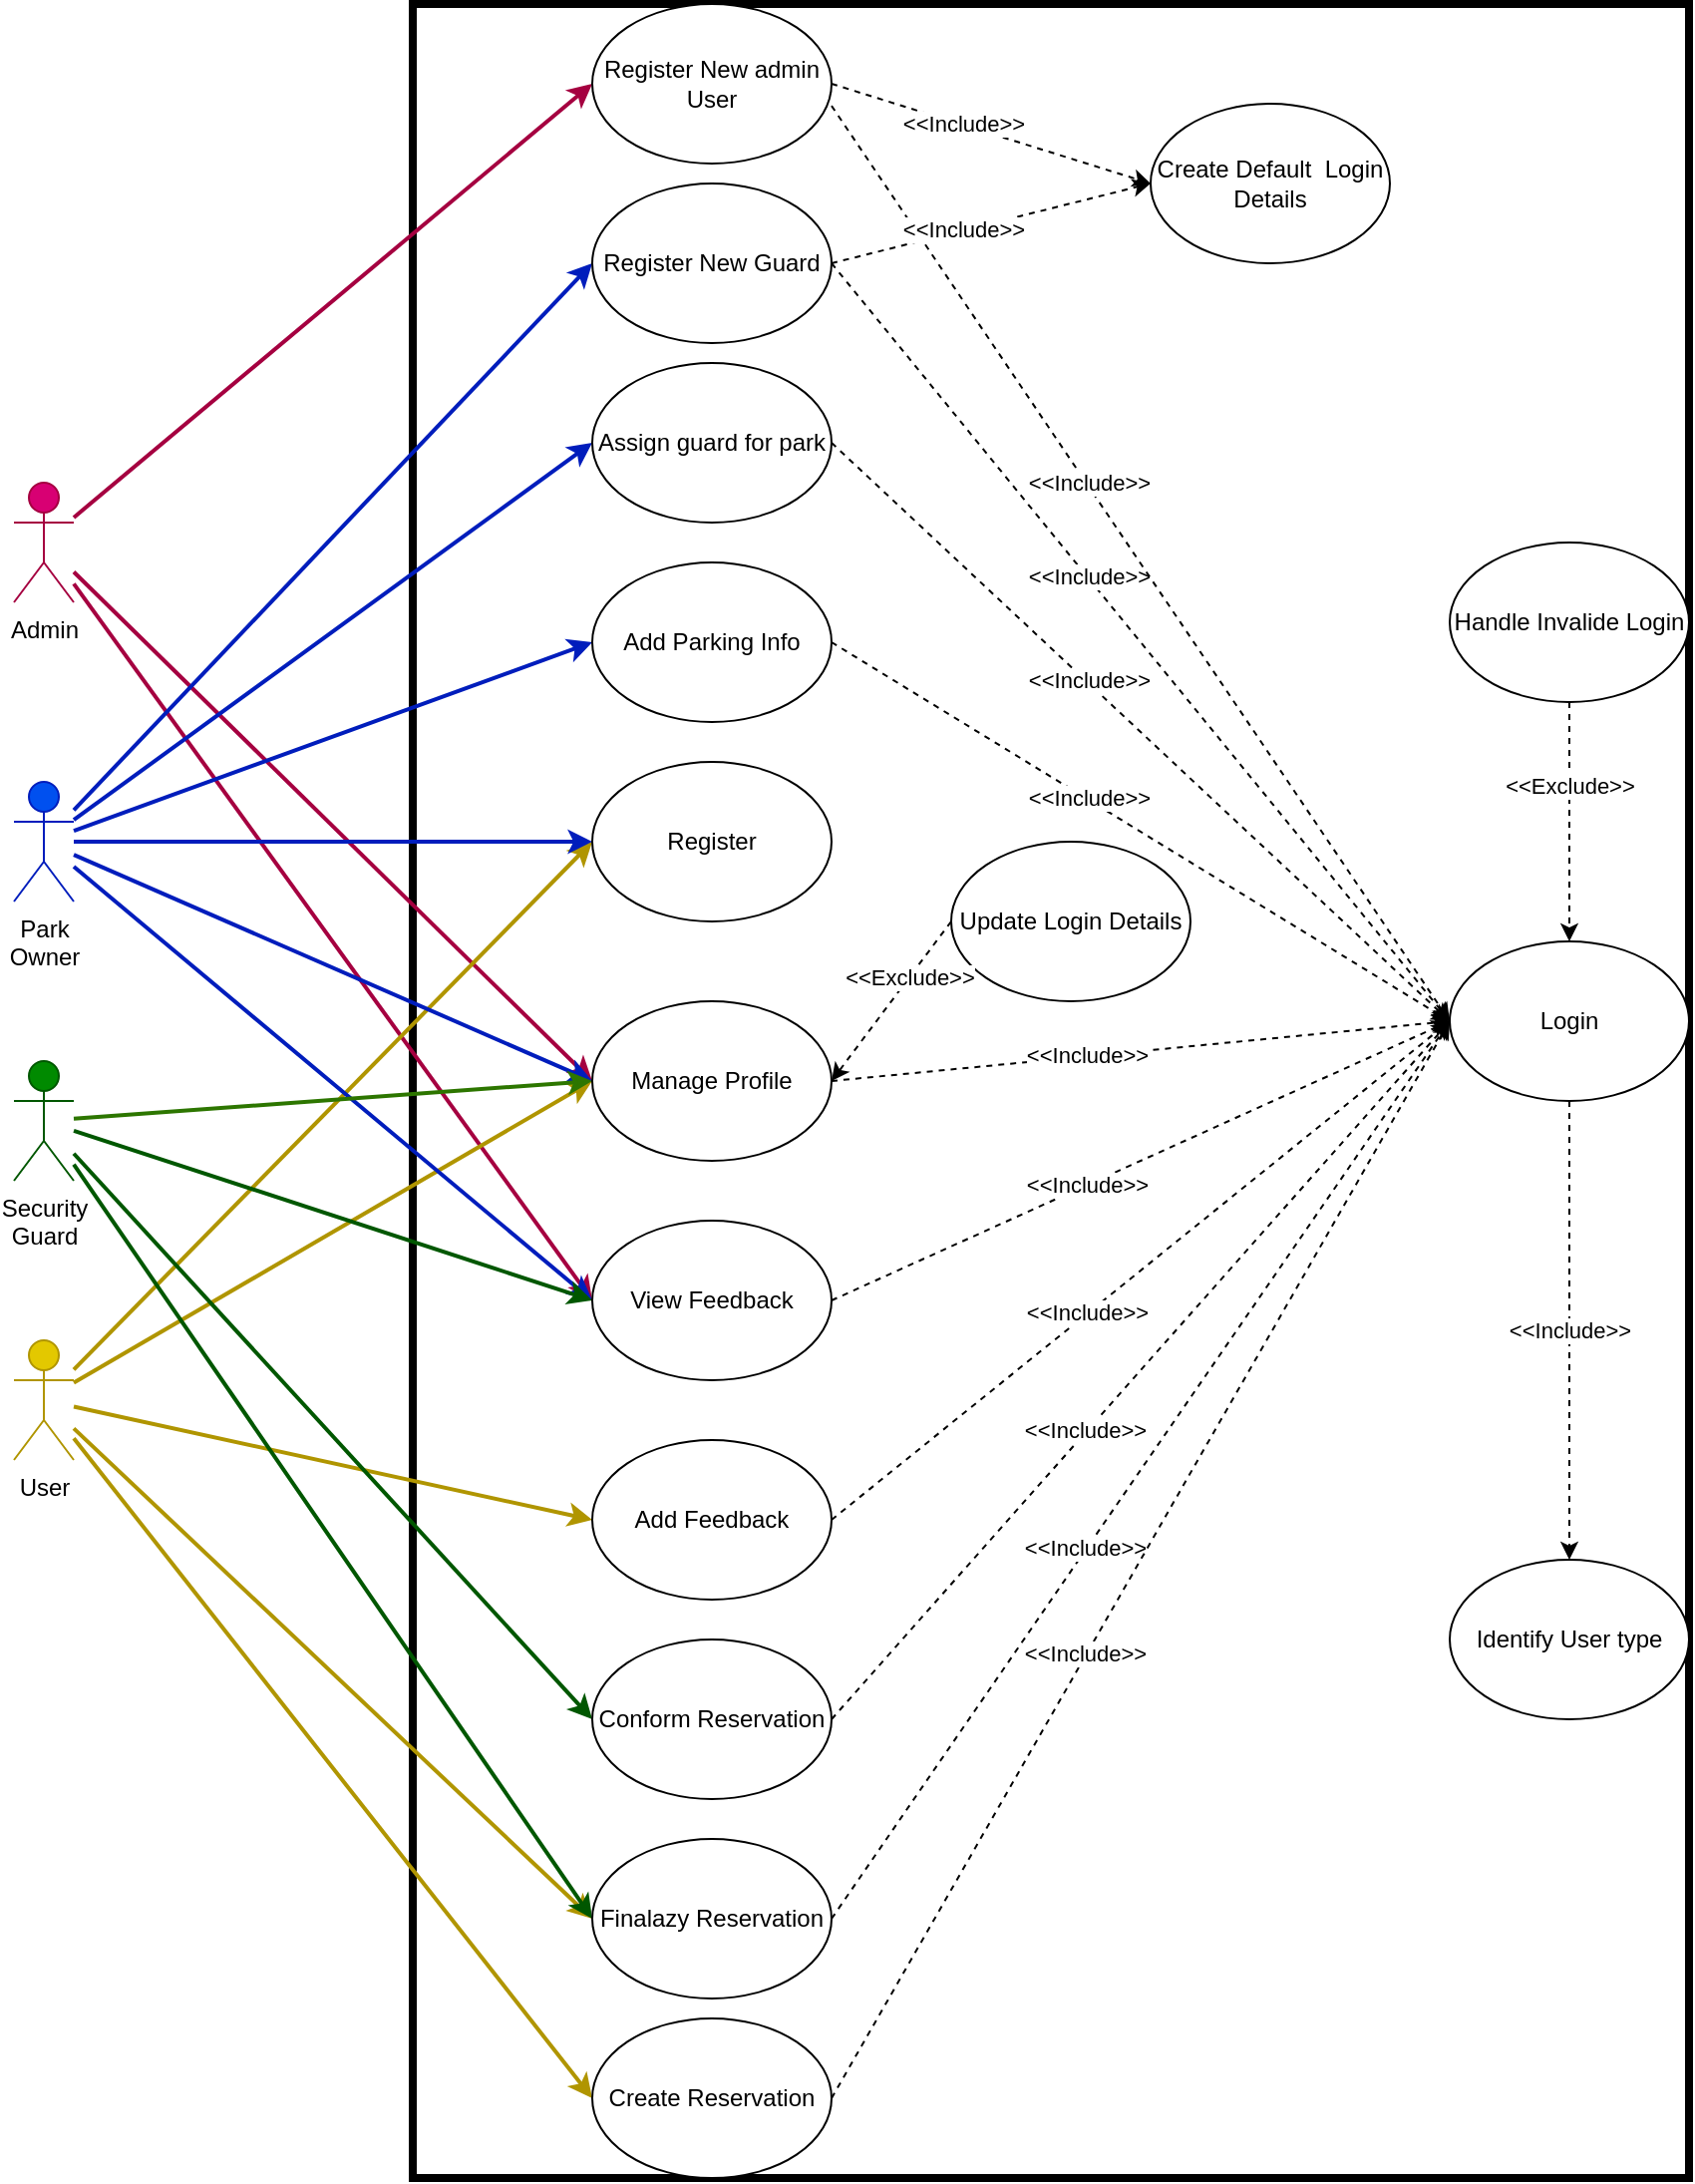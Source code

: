 <mxfile>
    <diagram id="7gdm1OnxOSPeQQPsCqYD" name="Page-1">
        <mxGraphModel dx="1445" dy="1922" grid="1" gridSize="10" guides="1" tooltips="1" connect="1" arrows="1" fold="1" page="1" pageScale="1" pageWidth="850" pageHeight="1100" math="0" shadow="0">
            <root>
                <mxCell id="0"/>
                <mxCell id="1" parent="0"/>
                <mxCell id="91" value="" style="rounded=0;whiteSpace=wrap;html=1;fillColor=none;strokeWidth=4;" vertex="1" parent="1">
                    <mxGeometry x="210" width="640" height="1090" as="geometry"/>
                </mxCell>
                <mxCell id="34" style="edgeStyle=none;html=1;entryX=0;entryY=0.5;entryDx=0;entryDy=0;fillColor=#d80073;strokeColor=#A50040;strokeWidth=2;" parent="1" source="3" target="33" edge="1">
                    <mxGeometry relative="1" as="geometry"/>
                </mxCell>
                <mxCell id="63" style="edgeStyle=none;html=1;entryX=0;entryY=0.5;entryDx=0;entryDy=0;strokeWidth=2;fontColor=#ffffff;fillColor=#d80073;strokeColor=#A50040;" parent="1" source="3" target="61" edge="1">
                    <mxGeometry relative="1" as="geometry"/>
                </mxCell>
                <mxCell id="87" style="edgeStyle=none;html=1;entryX=0;entryY=0.5;entryDx=0;entryDy=0;strokeWidth=2;fontColor=#ffffff;fillColor=#d80073;strokeColor=#A50040;" parent="1" source="3" target="78" edge="1">
                    <mxGeometry relative="1" as="geometry"/>
                </mxCell>
                <mxCell id="3" value="Admin&lt;br&gt;" style="shape=umlActor;verticalLabelPosition=bottom;verticalAlign=top;html=1;outlineConnect=0;fillColor=#d80073;fontColor=#000000;strokeColor=#A50040;" parent="1" vertex="1">
                    <mxGeometry x="10" y="240" width="30" height="60" as="geometry"/>
                </mxCell>
                <mxCell id="26" style="edgeStyle=none;html=1;entryX=0;entryY=0.5;entryDx=0;entryDy=0;strokeWidth=2;fillColor=#e3c800;strokeColor=#B09500;" parent="1" source="4" target="9" edge="1">
                    <mxGeometry relative="1" as="geometry">
                        <mxPoint x="380" y="420" as="targetPoint"/>
                    </mxGeometry>
                </mxCell>
                <mxCell id="32" style="edgeStyle=none;html=1;entryX=0;entryY=0.5;entryDx=0;entryDy=0;strokeWidth=2;fillColor=#e3c800;strokeColor=#B09500;" parent="1" source="4" target="16" edge="1">
                    <mxGeometry relative="1" as="geometry"/>
                </mxCell>
                <mxCell id="45" style="edgeStyle=none;html=1;entryX=0;entryY=0.5;entryDx=0;entryDy=0;strokeWidth=2;fillColor=#e3c800;strokeColor=#B09500;" parent="1" source="4" target="44" edge="1">
                    <mxGeometry relative="1" as="geometry"/>
                </mxCell>
                <mxCell id="50" style="edgeStyle=none;html=1;entryX=0;entryY=0.5;entryDx=0;entryDy=0;strokeWidth=2;fillColor=#e3c800;strokeColor=#B09500;" parent="1" source="4" target="48" edge="1">
                    <mxGeometry relative="1" as="geometry"/>
                </mxCell>
                <mxCell id="90" style="edgeStyle=none;html=1;entryX=0;entryY=0.5;entryDx=0;entryDy=0;strokeWidth=2;fontColor=#ffffff;fillColor=#e3c800;strokeColor=#B09500;" parent="1" source="4" target="78" edge="1">
                    <mxGeometry relative="1" as="geometry"/>
                </mxCell>
                <mxCell id="4" value="&lt;font&gt;User&lt;/font&gt;" style="shape=umlActor;verticalLabelPosition=bottom;verticalAlign=top;html=1;outlineConnect=0;fillColor=#e3c800;fontColor=#000000;strokeColor=#B09500;" parent="1" vertex="1">
                    <mxGeometry x="10" y="670" width="30" height="60" as="geometry"/>
                </mxCell>
                <mxCell id="23" style="edgeStyle=none;html=1;entryX=0;entryY=0.5;entryDx=0;entryDy=0;fillColor=#0050ef;strokeColor=#001DBC;strokeWidth=2;" parent="1" source="5" target="9" edge="1">
                    <mxGeometry relative="1" as="geometry"/>
                </mxCell>
                <mxCell id="35" style="edgeStyle=none;html=1;entryX=0;entryY=0.5;entryDx=0;entryDy=0;fillColor=#0050ef;strokeColor=#001DBC;strokeWidth=2;" parent="1" source="5" target="33" edge="1">
                    <mxGeometry relative="1" as="geometry">
                        <mxPoint x="290" y="560" as="targetPoint"/>
                    </mxGeometry>
                </mxCell>
                <mxCell id="41" style="edgeStyle=none;html=1;entryX=0;entryY=0.5;entryDx=0;entryDy=0;fillColor=#0050ef;strokeColor=#001DBC;strokeWidth=2;" parent="1" source="5" target="40" edge="1">
                    <mxGeometry relative="1" as="geometry"/>
                </mxCell>
                <mxCell id="59" style="edgeStyle=none;html=1;entryX=0;entryY=0.5;entryDx=0;entryDy=0;strokeWidth=2;fontColor=#ffffff;fillColor=#0050ef;strokeColor=#001DBC;" parent="1" source="5" target="58" edge="1">
                    <mxGeometry relative="1" as="geometry"/>
                </mxCell>
                <mxCell id="64" style="edgeStyle=none;html=1;entryX=0;entryY=0.5;entryDx=0;entryDy=0;strokeWidth=2;fontColor=#ffffff;fillColor=#0050ef;strokeColor=#001DBC;" parent="1" source="5" target="62" edge="1">
                    <mxGeometry relative="1" as="geometry"/>
                </mxCell>
                <mxCell id="88" style="edgeStyle=none;html=1;entryX=0;entryY=0.5;entryDx=0;entryDy=0;strokeWidth=2;fontColor=#ffffff;fillColor=#0050ef;strokeColor=#001DBC;" parent="1" source="5" target="78" edge="1">
                    <mxGeometry relative="1" as="geometry"/>
                </mxCell>
                <mxCell id="5" value="Park &lt;br&gt;Owner" style="shape=umlActor;verticalLabelPosition=bottom;verticalAlign=top;html=1;outlineConnect=0;fillColor=#0050ef;fontColor=#000000;strokeColor=#001DBC;" parent="1" vertex="1">
                    <mxGeometry x="10" y="390" width="30" height="60" as="geometry"/>
                </mxCell>
                <mxCell id="36" style="edgeStyle=none;html=1;entryX=0;entryY=0.5;entryDx=0;entryDy=0;fillColor=#008a00;strokeColor=#005700;strokeWidth=2;" parent="1" source="6" target="33" edge="1">
                    <mxGeometry relative="1" as="geometry">
                        <mxPoint x="370" y="560" as="targetPoint"/>
                    </mxGeometry>
                </mxCell>
                <mxCell id="47" style="edgeStyle=none;html=1;entryX=0;entryY=0.5;entryDx=0;entryDy=0;fillColor=#008a00;strokeColor=#005700;strokeWidth=2;" parent="1" source="6" target="46" edge="1">
                    <mxGeometry relative="1" as="geometry"/>
                </mxCell>
                <mxCell id="49" style="edgeStyle=none;html=1;entryX=0;entryY=0.5;entryDx=0;entryDy=0;fillColor=#008a00;strokeColor=#005700;strokeWidth=2;" parent="1" source="6" target="48" edge="1">
                    <mxGeometry relative="1" as="geometry"/>
                </mxCell>
                <mxCell id="89" style="edgeStyle=none;html=1;entryX=0;entryY=0.5;entryDx=0;entryDy=0;strokeWidth=2;fontColor=#ffffff;fillColor=#60a917;strokeColor=#2D7600;" parent="1" source="6" target="78" edge="1">
                    <mxGeometry relative="1" as="geometry"/>
                </mxCell>
                <mxCell id="6" value="Security &lt;br&gt;Guard" style="shape=umlActor;verticalLabelPosition=bottom;verticalAlign=top;html=1;outlineConnect=0;fillColor=#008a00;fontColor=#000000;strokeColor=#005700;" parent="1" vertex="1">
                    <mxGeometry x="10" y="530" width="30" height="60" as="geometry"/>
                </mxCell>
                <mxCell id="31" value="&amp;lt;&amp;lt;Include&amp;gt;&amp;gt;" style="edgeStyle=none;html=1;entryX=0.5;entryY=0;entryDx=0;entryDy=0;dashed=1;" parent="1" source="8" target="28" edge="1">
                    <mxGeometry relative="1" as="geometry"/>
                </mxCell>
                <mxCell id="8" value="Login" style="ellipse;whiteSpace=wrap;html=1;" parent="1" vertex="1">
                    <mxGeometry x="730" y="470" width="120" height="80" as="geometry"/>
                </mxCell>
                <mxCell id="9" value="Register" style="ellipse;whiteSpace=wrap;html=1;" parent="1" vertex="1">
                    <mxGeometry x="300" y="380" width="120" height="80" as="geometry"/>
                </mxCell>
                <mxCell id="19" style="edgeStyle=none;html=1;exitX=1;exitY=0.5;exitDx=0;exitDy=0;entryX=0;entryY=0.5;entryDx=0;entryDy=0;dashed=1;" parent="1" source="16" target="8" edge="1">
                    <mxGeometry relative="1" as="geometry"/>
                </mxCell>
                <mxCell id="20" value="&amp;lt;&amp;lt;Include&amp;gt;&amp;gt;" style="edgeLabel;html=1;align=center;verticalAlign=middle;resizable=0;points=[];" parent="19" vertex="1" connectable="0">
                    <mxGeometry x="-0.174" y="1" relative="1" as="geometry">
                        <mxPoint as="offset"/>
                    </mxGeometry>
                </mxCell>
                <mxCell id="16" value="Add Feedback" style="ellipse;whiteSpace=wrap;html=1;" parent="1" vertex="1">
                    <mxGeometry x="300" y="720" width="120" height="80" as="geometry"/>
                </mxCell>
                <mxCell id="29" style="edgeStyle=none;html=1;dashed=1;" parent="1" source="27" target="8" edge="1">
                    <mxGeometry relative="1" as="geometry"/>
                </mxCell>
                <mxCell id="30" value="&amp;lt;&amp;lt;Exclude&amp;gt;&amp;gt;" style="edgeLabel;html=1;align=center;verticalAlign=middle;resizable=0;points=[];" parent="29" vertex="1" connectable="0">
                    <mxGeometry x="-0.299" relative="1" as="geometry">
                        <mxPoint as="offset"/>
                    </mxGeometry>
                </mxCell>
                <mxCell id="27" value="Handle Invalide Login" style="ellipse;whiteSpace=wrap;html=1;" parent="1" vertex="1">
                    <mxGeometry x="730" y="270" width="120" height="80" as="geometry"/>
                </mxCell>
                <mxCell id="28" value="Identify User type" style="ellipse;whiteSpace=wrap;html=1;" parent="1" vertex="1">
                    <mxGeometry x="730" y="780" width="120" height="80" as="geometry"/>
                </mxCell>
                <mxCell id="33" value="View Feedback" style="ellipse;whiteSpace=wrap;html=1;" parent="1" vertex="1">
                    <mxGeometry x="300" y="610" width="120" height="80" as="geometry"/>
                </mxCell>
                <mxCell id="38" style="edgeStyle=none;html=1;exitX=1;exitY=0.5;exitDx=0;exitDy=0;dashed=1;entryX=0;entryY=0.5;entryDx=0;entryDy=0;" parent="1" source="33" target="8" edge="1">
                    <mxGeometry relative="1" as="geometry">
                        <mxPoint x="430" y="750" as="sourcePoint"/>
                        <mxPoint x="610" y="500" as="targetPoint"/>
                    </mxGeometry>
                </mxCell>
                <mxCell id="39" value="&amp;lt;&amp;lt;Include&amp;gt;&amp;gt;" style="edgeLabel;html=1;align=center;verticalAlign=middle;resizable=0;points=[];" parent="38" vertex="1" connectable="0">
                    <mxGeometry x="-0.174" y="1" relative="1" as="geometry">
                        <mxPoint as="offset"/>
                    </mxGeometry>
                </mxCell>
                <mxCell id="40" value="Add Parking Info" style="ellipse;whiteSpace=wrap;html=1;" parent="1" vertex="1">
                    <mxGeometry x="300" y="280" width="120" height="80" as="geometry"/>
                </mxCell>
                <mxCell id="42" style="edgeStyle=none;html=1;exitX=1;exitY=0.5;exitDx=0;exitDy=0;dashed=1;entryX=0;entryY=0.5;entryDx=0;entryDy=0;" parent="1" source="40" target="8" edge="1">
                    <mxGeometry relative="1" as="geometry">
                        <mxPoint x="430" y="620" as="sourcePoint"/>
                        <mxPoint x="640" y="520" as="targetPoint"/>
                    </mxGeometry>
                </mxCell>
                <mxCell id="43" value="&amp;lt;&amp;lt;Include&amp;gt;&amp;gt;" style="edgeLabel;html=1;align=center;verticalAlign=middle;resizable=0;points=[];" parent="42" vertex="1" connectable="0">
                    <mxGeometry x="-0.174" y="1" relative="1" as="geometry">
                        <mxPoint as="offset"/>
                    </mxGeometry>
                </mxCell>
                <mxCell id="44" value="Create Reservation" style="ellipse;whiteSpace=wrap;html=1;" parent="1" vertex="1">
                    <mxGeometry x="300" y="1010" width="120" height="80" as="geometry"/>
                </mxCell>
                <mxCell id="46" value="Conform Reservation" style="ellipse;whiteSpace=wrap;html=1;" parent="1" vertex="1">
                    <mxGeometry x="300" y="820" width="120" height="80" as="geometry"/>
                </mxCell>
                <mxCell id="48" value="Finalazy Reservation" style="ellipse;whiteSpace=wrap;html=1;" parent="1" vertex="1">
                    <mxGeometry x="300" y="920" width="120" height="80" as="geometry"/>
                </mxCell>
                <mxCell id="51" style="edgeStyle=none;html=1;exitX=1;exitY=0.5;exitDx=0;exitDy=0;dashed=1;entryX=0;entryY=0.5;entryDx=0;entryDy=0;" parent="1" source="46" target="8" edge="1">
                    <mxGeometry relative="1" as="geometry">
                        <mxPoint x="430" y="740" as="sourcePoint"/>
                        <mxPoint x="630" y="510" as="targetPoint"/>
                    </mxGeometry>
                </mxCell>
                <mxCell id="52" value="&amp;lt;&amp;lt;Include&amp;gt;&amp;gt;" style="edgeLabel;html=1;align=center;verticalAlign=middle;resizable=0;points=[];" parent="51" vertex="1" connectable="0">
                    <mxGeometry x="-0.174" y="1" relative="1" as="geometry">
                        <mxPoint as="offset"/>
                    </mxGeometry>
                </mxCell>
                <mxCell id="53" style="edgeStyle=none;html=1;exitX=1;exitY=0.5;exitDx=0;exitDy=0;entryX=0;entryY=0.5;entryDx=0;entryDy=0;dashed=1;" parent="1" source="48" target="8" edge="1">
                    <mxGeometry relative="1" as="geometry">
                        <mxPoint x="440" y="750" as="sourcePoint"/>
                        <mxPoint x="650" y="530" as="targetPoint"/>
                    </mxGeometry>
                </mxCell>
                <mxCell id="54" value="&amp;lt;&amp;lt;Include&amp;gt;&amp;gt;" style="edgeLabel;html=1;align=center;verticalAlign=middle;resizable=0;points=[];" parent="53" vertex="1" connectable="0">
                    <mxGeometry x="-0.174" y="1" relative="1" as="geometry">
                        <mxPoint as="offset"/>
                    </mxGeometry>
                </mxCell>
                <mxCell id="55" style="edgeStyle=none;html=1;exitX=1;exitY=0.5;exitDx=0;exitDy=0;entryX=0;entryY=0.5;entryDx=0;entryDy=0;dashed=1;" parent="1" source="44" target="8" edge="1">
                    <mxGeometry relative="1" as="geometry">
                        <mxPoint x="450" y="760" as="sourcePoint"/>
                        <mxPoint x="660" y="540" as="targetPoint"/>
                    </mxGeometry>
                </mxCell>
                <mxCell id="56" value="&amp;lt;&amp;lt;Include&amp;gt;&amp;gt;" style="edgeLabel;html=1;align=center;verticalAlign=middle;resizable=0;points=[];" parent="55" vertex="1" connectable="0">
                    <mxGeometry x="-0.174" y="1" relative="1" as="geometry">
                        <mxPoint as="offset"/>
                    </mxGeometry>
                </mxCell>
                <mxCell id="58" value="Assign guard for park" style="ellipse;whiteSpace=wrap;html=1;" parent="1" vertex="1">
                    <mxGeometry x="300" y="180" width="120" height="80" as="geometry"/>
                </mxCell>
                <mxCell id="61" value="Register New admin User" style="ellipse;whiteSpace=wrap;html=1;" parent="1" vertex="1">
                    <mxGeometry x="300" width="120" height="80" as="geometry"/>
                </mxCell>
                <mxCell id="62" value="Register New Guard" style="ellipse;whiteSpace=wrap;html=1;" parent="1" vertex="1">
                    <mxGeometry x="300" y="90" width="120" height="80" as="geometry"/>
                </mxCell>
                <mxCell id="65" style="edgeStyle=none;html=1;dashed=1;entryX=0;entryY=0.5;entryDx=0;entryDy=0;exitX=1;exitY=0.5;exitDx=0;exitDy=0;" parent="1" source="62" target="8" edge="1">
                    <mxGeometry relative="1" as="geometry">
                        <mxPoint x="420" y="150" as="sourcePoint"/>
                        <mxPoint x="640" y="440" as="targetPoint"/>
                    </mxGeometry>
                </mxCell>
                <mxCell id="66" value="&amp;lt;&amp;lt;Include&amp;gt;&amp;gt;" style="edgeLabel;html=1;align=center;verticalAlign=middle;resizable=0;points=[];" parent="65" vertex="1" connectable="0">
                    <mxGeometry x="-0.174" y="1" relative="1" as="geometry">
                        <mxPoint as="offset"/>
                    </mxGeometry>
                </mxCell>
                <mxCell id="67" style="edgeStyle=none;html=1;exitX=1;exitY=0.638;exitDx=0;exitDy=0;dashed=1;exitPerimeter=0;entryX=0;entryY=0.5;entryDx=0;entryDy=0;" parent="1" source="61" target="8" edge="1">
                    <mxGeometry relative="1" as="geometry">
                        <mxPoint x="440" y="390" as="sourcePoint"/>
                        <mxPoint x="640" y="660" as="targetPoint"/>
                    </mxGeometry>
                </mxCell>
                <mxCell id="68" value="&amp;lt;&amp;lt;Include&amp;gt;&amp;gt;" style="edgeLabel;html=1;align=center;verticalAlign=middle;resizable=0;points=[];" parent="67" vertex="1" connectable="0">
                    <mxGeometry x="-0.174" y="1" relative="1" as="geometry">
                        <mxPoint as="offset"/>
                    </mxGeometry>
                </mxCell>
                <mxCell id="69" style="edgeStyle=none;html=1;exitX=1;exitY=0.5;exitDx=0;exitDy=0;dashed=1;entryX=0;entryY=0.5;entryDx=0;entryDy=0;" parent="1" source="58" target="8" edge="1">
                    <mxGeometry relative="1" as="geometry">
                        <mxPoint x="430" y="61.04" as="sourcePoint"/>
                        <mxPoint x="630" y="500" as="targetPoint"/>
                    </mxGeometry>
                </mxCell>
                <mxCell id="70" value="&amp;lt;&amp;lt;Include&amp;gt;&amp;gt;" style="edgeLabel;html=1;align=center;verticalAlign=middle;resizable=0;points=[];" parent="69" vertex="1" connectable="0">
                    <mxGeometry x="-0.174" y="1" relative="1" as="geometry">
                        <mxPoint as="offset"/>
                    </mxGeometry>
                </mxCell>
                <mxCell id="73" value="Create Default&amp;nbsp; Login Details" style="ellipse;whiteSpace=wrap;html=1;" parent="1" vertex="1">
                    <mxGeometry x="580" y="50" width="120" height="80" as="geometry"/>
                </mxCell>
                <mxCell id="74" style="edgeStyle=none;html=1;exitX=1;exitY=0.5;exitDx=0;exitDy=0;dashed=1;entryX=0;entryY=0.5;entryDx=0;entryDy=0;" parent="1" source="61" target="73" edge="1">
                    <mxGeometry relative="1" as="geometry">
                        <mxPoint x="430" y="61.04" as="sourcePoint"/>
                        <mxPoint x="660" y="580" as="targetPoint"/>
                    </mxGeometry>
                </mxCell>
                <mxCell id="75" value="&amp;lt;&amp;lt;Include&amp;gt;&amp;gt;" style="edgeLabel;html=1;align=center;verticalAlign=middle;resizable=0;points=[];" parent="74" vertex="1" connectable="0">
                    <mxGeometry x="-0.174" y="1" relative="1" as="geometry">
                        <mxPoint as="offset"/>
                    </mxGeometry>
                </mxCell>
                <mxCell id="76" style="edgeStyle=none;html=1;exitX=1;exitY=0.5;exitDx=0;exitDy=0;dashed=1;entryX=0;entryY=0.5;entryDx=0;entryDy=0;" parent="1" source="62" target="73" edge="1">
                    <mxGeometry relative="1" as="geometry">
                        <mxPoint x="430" y="50" as="sourcePoint"/>
                        <mxPoint x="570" y="170" as="targetPoint"/>
                    </mxGeometry>
                </mxCell>
                <mxCell id="77" value="&amp;lt;&amp;lt;Include&amp;gt;&amp;gt;" style="edgeLabel;html=1;align=center;verticalAlign=middle;resizable=0;points=[];" parent="76" vertex="1" connectable="0">
                    <mxGeometry x="-0.174" y="1" relative="1" as="geometry">
                        <mxPoint as="offset"/>
                    </mxGeometry>
                </mxCell>
                <mxCell id="78" value="&lt;font color=&quot;#000000&quot;&gt;Manage Profile&lt;/font&gt;" style="ellipse;whiteSpace=wrap;html=1;strokeColor=default;strokeWidth=1;fontColor=#ffffff;" parent="1" vertex="1">
                    <mxGeometry x="300" y="500" width="120" height="80" as="geometry"/>
                </mxCell>
                <mxCell id="79" style="edgeStyle=none;html=1;exitX=1;exitY=0.5;exitDx=0;exitDy=0;dashed=1;entryX=0;entryY=0.5;entryDx=0;entryDy=0;" parent="1" source="78" target="8" edge="1">
                    <mxGeometry relative="1" as="geometry">
                        <mxPoint x="430" y="660" as="sourcePoint"/>
                        <mxPoint x="660" y="620" as="targetPoint"/>
                    </mxGeometry>
                </mxCell>
                <mxCell id="80" value="&amp;lt;&amp;lt;Include&amp;gt;&amp;gt;" style="edgeLabel;html=1;align=center;verticalAlign=middle;resizable=0;points=[];" parent="79" vertex="1" connectable="0">
                    <mxGeometry x="-0.174" y="1" relative="1" as="geometry">
                        <mxPoint as="offset"/>
                    </mxGeometry>
                </mxCell>
                <mxCell id="81" value="&lt;font color=&quot;#000000&quot;&gt;Update Login Details&lt;/font&gt;" style="ellipse;whiteSpace=wrap;html=1;strokeColor=default;strokeWidth=1;fontColor=#ffffff;" parent="1" vertex="1">
                    <mxGeometry x="480" y="420" width="120" height="80" as="geometry"/>
                </mxCell>
                <mxCell id="82" style="edgeStyle=none;html=1;dashed=1;entryX=1;entryY=0.5;entryDx=0;entryDy=0;exitX=0;exitY=0.5;exitDx=0;exitDy=0;" parent="1" source="81" target="78" edge="1">
                    <mxGeometry relative="1" as="geometry">
                        <mxPoint x="721.881" y="379.98" as="sourcePoint"/>
                        <mxPoint x="728.096" y="510.02" as="targetPoint"/>
                    </mxGeometry>
                </mxCell>
                <mxCell id="83" value="&amp;lt;&amp;lt;Exclude&amp;gt;&amp;gt;" style="edgeLabel;html=1;align=center;verticalAlign=middle;resizable=0;points=[];" parent="82" vertex="1" connectable="0">
                    <mxGeometry x="-0.299" relative="1" as="geometry">
                        <mxPoint as="offset"/>
                    </mxGeometry>
                </mxCell>
            </root>
        </mxGraphModel>
    </diagram>
</mxfile>